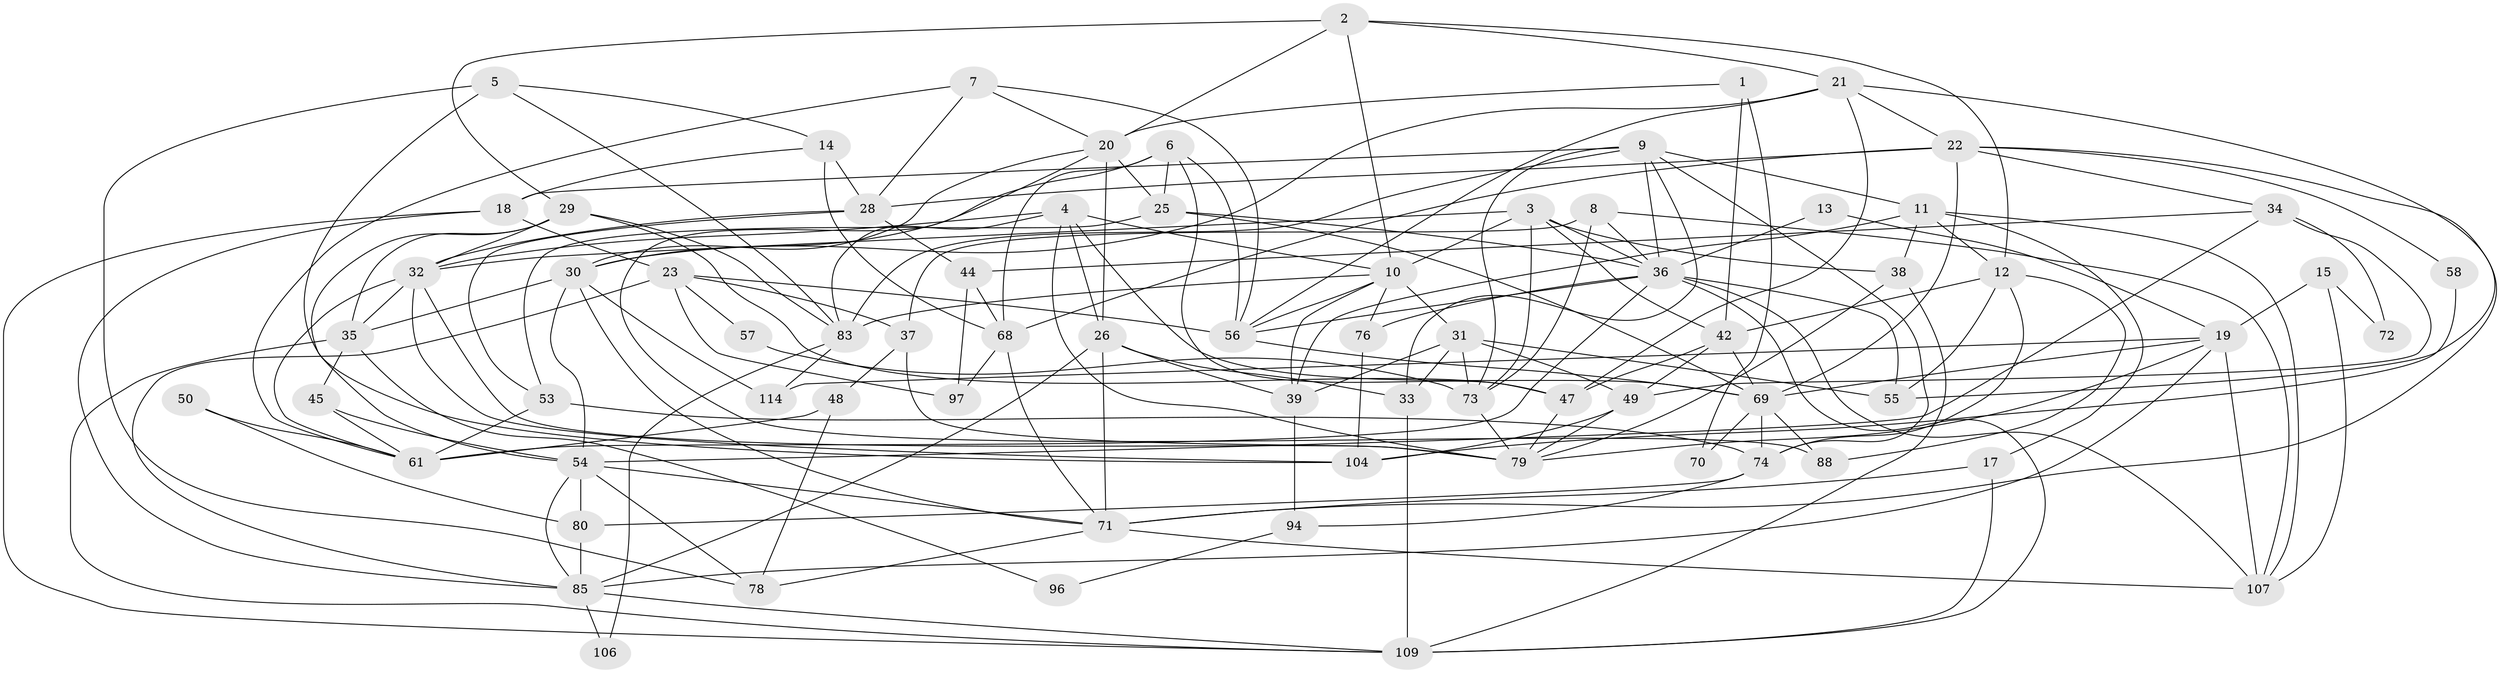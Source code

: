 // original degree distribution, {3: 0.288135593220339, 5: 0.1864406779661017, 4: 0.2627118644067797, 6: 0.11016949152542373, 2: 0.11864406779661017, 7: 0.01694915254237288, 8: 0.01694915254237288}
// Generated by graph-tools (version 1.1) at 2025/11/02/27/25 16:11:23]
// undirected, 72 vertices, 183 edges
graph export_dot {
graph [start="1"]
  node [color=gray90,style=filled];
  1;
  2 [super="+91"];
  3 [super="+103"];
  4 [super="+100"];
  5 [super="+43"];
  6 [super="+112"];
  7 [super="+24"];
  8;
  9 [super="+113"];
  10 [super="+16"];
  11 [super="+52"];
  12 [super="+46"];
  13;
  14 [super="+62"];
  15;
  17;
  18 [super="+82"];
  19 [super="+86"];
  20 [super="+90"];
  21 [super="+27"];
  22 [super="+77"];
  23 [super="+98"];
  25 [super="+40"];
  26 [super="+67"];
  28 [super="+51"];
  29 [super="+65"];
  30 [super="+95"];
  31 [super="+59"];
  32 [super="+89"];
  33 [super="+84"];
  34 [super="+41"];
  35 [super="+117"];
  36 [super="+81"];
  37;
  38;
  39 [super="+66"];
  42 [super="+60"];
  44 [super="+64"];
  45;
  47 [super="+111"];
  48;
  49 [super="+116"];
  50;
  53 [super="+108"];
  54 [super="+63"];
  55;
  56;
  57;
  58;
  61 [super="+75"];
  68 [super="+105"];
  69 [super="+102"];
  70;
  71 [super="+118"];
  72;
  73 [super="+110"];
  74;
  76;
  78 [super="+92"];
  79 [super="+93"];
  80;
  83 [super="+87"];
  85 [super="+99"];
  88;
  94 [super="+101"];
  96;
  97;
  104;
  106;
  107;
  109 [super="+115"];
  114;
  1 -- 42;
  1 -- 70;
  1 -- 20;
  2 -- 10;
  2 -- 12;
  2 -- 20;
  2 -- 21;
  2 -- 29;
  3 -- 32;
  3 -- 10;
  3 -- 42 [weight=2];
  3 -- 36;
  3 -- 38;
  3 -- 73;
  4 -- 10;
  4 -- 26;
  4 -- 79;
  4 -- 83;
  4 -- 32;
  4 -- 69;
  5 -- 104;
  5 -- 83;
  5 -- 14;
  5 -- 78;
  6 -- 56;
  6 -- 68;
  6 -- 25;
  6 -- 47;
  6 -- 30;
  7 -- 56;
  7 -- 28;
  7 -- 20;
  7 -- 61;
  8 -- 36;
  8 -- 37;
  8 -- 107;
  8 -- 73;
  9 -- 11;
  9 -- 36;
  9 -- 74;
  9 -- 83;
  9 -- 18;
  9 -- 73;
  9 -- 33;
  10 -- 56;
  10 -- 83;
  10 -- 76;
  10 -- 31;
  10 -- 39;
  11 -- 39;
  11 -- 38;
  11 -- 12;
  11 -- 17;
  11 -- 107;
  12 -- 74;
  12 -- 55;
  12 -- 88;
  12 -- 42;
  13 -- 36;
  13 -- 19;
  14 -- 28;
  14 -- 18 [weight=2];
  14 -- 68;
  15 -- 107;
  15 -- 72;
  15 -- 19;
  17 -- 71;
  17 -- 109;
  18 -- 23;
  18 -- 109;
  18 -- 85;
  19 -- 107;
  19 -- 114;
  19 -- 69;
  19 -- 79;
  19 -- 85;
  20 -- 25;
  20 -- 88;
  20 -- 30;
  20 -- 26;
  21 -- 55;
  21 -- 30;
  21 -- 22;
  21 -- 56;
  21 -- 47;
  22 -- 58;
  22 -- 68;
  22 -- 71;
  22 -- 34;
  22 -- 69;
  22 -- 28;
  23 -- 37;
  23 -- 57;
  23 -- 56;
  23 -- 97;
  23 -- 85;
  25 -- 69;
  25 -- 53;
  25 -- 36;
  26 -- 33;
  26 -- 85;
  26 -- 71 [weight=2];
  26 -- 39;
  28 -- 32;
  28 -- 53;
  28 -- 44;
  29 -- 47;
  29 -- 35;
  29 -- 32;
  29 -- 83;
  29 -- 54;
  30 -- 71;
  30 -- 114;
  30 -- 35;
  30 -- 54;
  31 -- 55;
  31 -- 49;
  31 -- 73;
  31 -- 33;
  31 -- 39;
  32 -- 79;
  32 -- 35;
  32 -- 104;
  32 -- 61;
  33 -- 109;
  34 -- 49;
  34 -- 54;
  34 -- 72;
  34 -- 44;
  35 -- 109;
  35 -- 96;
  35 -- 45;
  36 -- 61;
  36 -- 55;
  36 -- 56;
  36 -- 107;
  36 -- 76;
  36 -- 109;
  37 -- 79;
  37 -- 48;
  38 -- 109;
  38 -- 79;
  39 -- 94 [weight=2];
  42 -- 49;
  42 -- 69;
  42 -- 47;
  44 -- 97;
  44 -- 68;
  45 -- 54;
  45 -- 61;
  47 -- 79;
  48 -- 61;
  48 -- 78;
  49 -- 104;
  49 -- 79;
  50 -- 80;
  50 -- 61;
  53 -- 61 [weight=2];
  53 -- 74;
  54 -- 85;
  54 -- 80;
  54 -- 71;
  54 -- 78;
  56 -- 69;
  57 -- 73;
  58 -- 104;
  68 -- 71;
  68 -- 97;
  69 -- 74;
  69 -- 88;
  69 -- 70;
  71 -- 78;
  71 -- 107;
  73 -- 79;
  74 -- 80;
  74 -- 94;
  76 -- 104;
  80 -- 85;
  83 -- 114;
  83 -- 106;
  85 -- 106;
  85 -- 109;
  94 -- 96;
}
